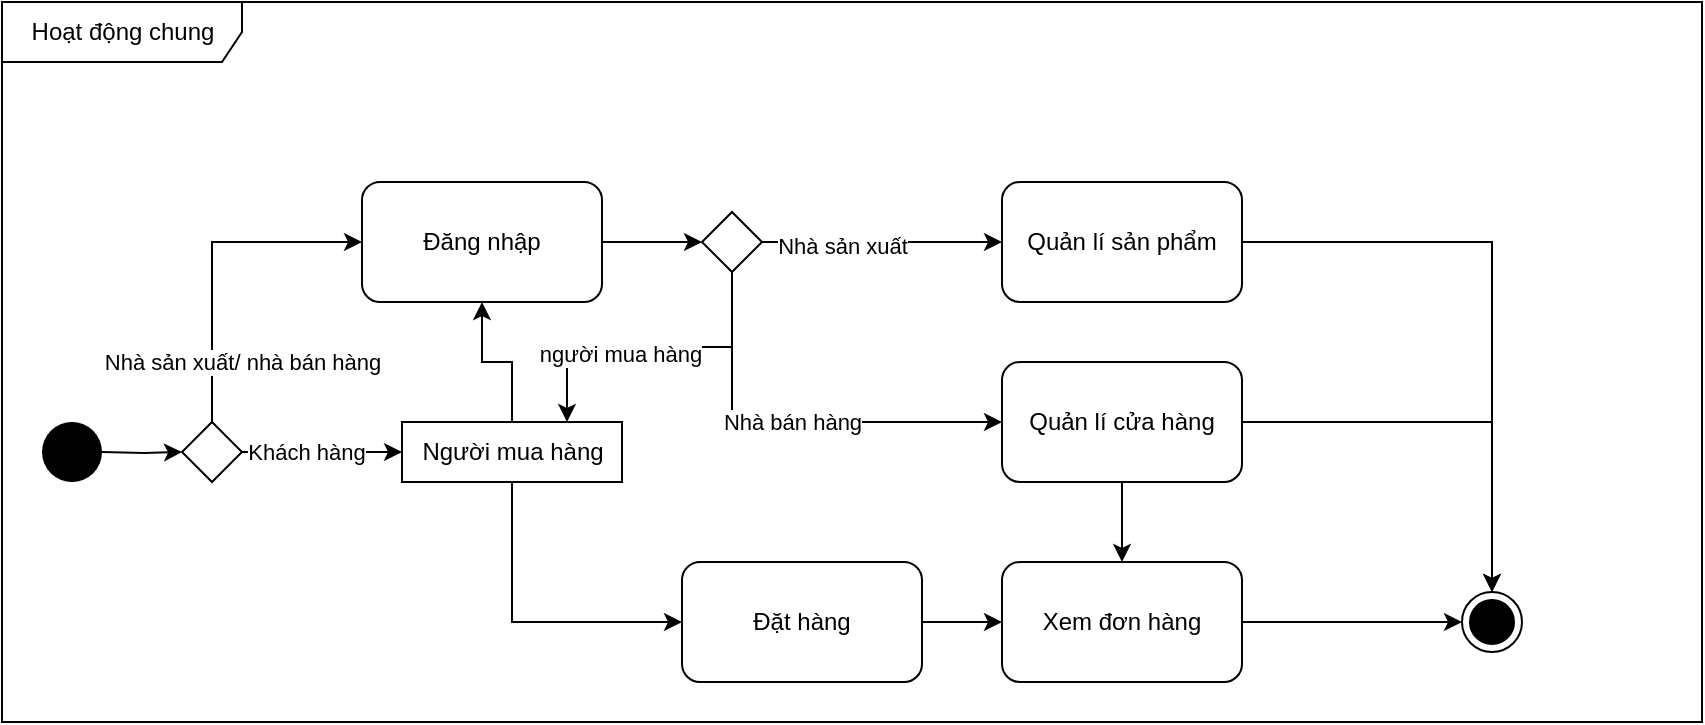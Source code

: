 <mxfile version="19.0.3" type="device" pages="3"><diagram id="btKrW8YKPlCppRNWYtAW" name="activity"><mxGraphModel dx="2109" dy="878" grid="1" gridSize="10" guides="1" tooltips="1" connect="1" arrows="1" fold="1" page="1" pageScale="1" pageWidth="827" pageHeight="1169" math="0" shadow="0"><root><mxCell id="0"/><mxCell id="1" parent="0"/><mxCell id="fymC3AgD46_VW4o_l9z6-1" value="Hoạt động chung" style="shape=umlFrame;tabPosition=left;html=1;boundedLbl=1;labelInHeader=1;width=120;height=30;container=0;" parent="1" vertex="1"><mxGeometry x="-100" y="490" width="850" height="360" as="geometry"/></mxCell><mxCell id="OqGiJLSCZ0HvDSePQEua-55" style="edgeStyle=orthogonalEdgeStyle;rounded=0;orthogonalLoop=1;jettySize=auto;html=1;entryX=0;entryY=0.5;entryDx=0;entryDy=0;" parent="1" source="OqGiJLSCZ0HvDSePQEua-24" target="OqGiJLSCZ0HvDSePQEua-54" edge="1"><mxGeometry relative="1" as="geometry"/></mxCell><mxCell id="OqGiJLSCZ0HvDSePQEua-75" style="edgeStyle=orthogonalEdgeStyle;rounded=0;orthogonalLoop=1;jettySize=auto;html=1;entryX=0.75;entryY=0;entryDx=0;entryDy=0;exitX=0.5;exitY=1;exitDx=0;exitDy=0;" parent="1" source="OqGiJLSCZ0HvDSePQEua-54" target="OqGiJLSCZ0HvDSePQEua-45" edge="1"><mxGeometry relative="1" as="geometry"/></mxCell><mxCell id="OqGiJLSCZ0HvDSePQEua-76" value="người mua hàng" style="edgeLabel;html=1;align=center;verticalAlign=middle;resizable=0;points=[];" parent="OqGiJLSCZ0HvDSePQEua-75" vertex="1" connectable="0"><mxGeometry x="0.191" y="3" relative="1" as="geometry"><mxPoint as="offset"/></mxGeometry></mxCell><mxCell id="OqGiJLSCZ0HvDSePQEua-24" value="Đăng nhập" style="rounded=1;whiteSpace=wrap;html=1;" parent="1" vertex="1"><mxGeometry x="80" y="580" width="120" height="60" as="geometry"/></mxCell><mxCell id="OqGiJLSCZ0HvDSePQEua-64" style="edgeStyle=orthogonalEdgeStyle;rounded=0;orthogonalLoop=1;jettySize=auto;html=1;" parent="1" source="OqGiJLSCZ0HvDSePQEua-25" target="OqGiJLSCZ0HvDSePQEua-34" edge="1"><mxGeometry relative="1" as="geometry"/></mxCell><mxCell id="OqGiJLSCZ0HvDSePQEua-67" style="edgeStyle=orthogonalEdgeStyle;rounded=0;orthogonalLoop=1;jettySize=auto;html=1;" parent="1" source="OqGiJLSCZ0HvDSePQEua-25" target="OqGiJLSCZ0HvDSePQEua-62" edge="1"><mxGeometry relative="1" as="geometry"><mxPoint x="565" y="700" as="targetPoint"/></mxGeometry></mxCell><mxCell id="OqGiJLSCZ0HvDSePQEua-25" value="Quản lí cửa hàng" style="rounded=1;whiteSpace=wrap;html=1;" parent="1" vertex="1"><mxGeometry x="400" y="670" width="120" height="60" as="geometry"/></mxCell><mxCell id="OqGiJLSCZ0HvDSePQEua-68" style="edgeStyle=orthogonalEdgeStyle;rounded=0;orthogonalLoop=1;jettySize=auto;html=1;entryX=0.5;entryY=0;entryDx=0;entryDy=0;" parent="1" source="OqGiJLSCZ0HvDSePQEua-30" target="OqGiJLSCZ0HvDSePQEua-62" edge="1"><mxGeometry relative="1" as="geometry"><mxPoint x="580" y="610" as="targetPoint"/></mxGeometry></mxCell><mxCell id="OqGiJLSCZ0HvDSePQEua-30" value="Quản lí sản phẩm" style="rounded=1;whiteSpace=wrap;html=1;" parent="1" vertex="1"><mxGeometry x="400" y="580" width="120" height="60" as="geometry"/></mxCell><mxCell id="OqGiJLSCZ0HvDSePQEua-49" style="edgeStyle=orthogonalEdgeStyle;rounded=0;orthogonalLoop=1;jettySize=auto;html=1;entryX=0;entryY=0.5;entryDx=0;entryDy=0;" parent="1" source="OqGiJLSCZ0HvDSePQEua-33" target="OqGiJLSCZ0HvDSePQEua-34" edge="1"><mxGeometry relative="1" as="geometry"/></mxCell><mxCell id="OqGiJLSCZ0HvDSePQEua-33" value="Đặt hàng" style="rounded=1;whiteSpace=wrap;html=1;" parent="1" vertex="1"><mxGeometry x="240" y="770" width="120" height="60" as="geometry"/></mxCell><mxCell id="OqGiJLSCZ0HvDSePQEua-65" style="edgeStyle=orthogonalEdgeStyle;rounded=0;orthogonalLoop=1;jettySize=auto;html=1;entryX=0;entryY=0.5;entryDx=0;entryDy=0;" parent="1" source="OqGiJLSCZ0HvDSePQEua-34" target="OqGiJLSCZ0HvDSePQEua-62" edge="1"><mxGeometry relative="1" as="geometry"/></mxCell><mxCell id="OqGiJLSCZ0HvDSePQEua-34" value="Xem đơn hàng" style="rounded=1;whiteSpace=wrap;html=1;" parent="1" vertex="1"><mxGeometry x="400" y="770" width="120" height="60" as="geometry"/></mxCell><mxCell id="OqGiJLSCZ0HvDSePQEua-41" style="edgeStyle=orthogonalEdgeStyle;rounded=0;orthogonalLoop=1;jettySize=auto;html=1;entryX=0;entryY=0.5;entryDx=0;entryDy=0;" parent="1" target="OqGiJLSCZ0HvDSePQEua-40" edge="1"><mxGeometry relative="1" as="geometry"><mxPoint x="-50" y="715" as="sourcePoint"/></mxGeometry></mxCell><mxCell id="OqGiJLSCZ0HvDSePQEua-42" style="edgeStyle=orthogonalEdgeStyle;rounded=0;orthogonalLoop=1;jettySize=auto;html=1;entryX=0;entryY=0.5;entryDx=0;entryDy=0;" parent="1" source="OqGiJLSCZ0HvDSePQEua-40" target="OqGiJLSCZ0HvDSePQEua-45" edge="1"><mxGeometry relative="1" as="geometry"/></mxCell><mxCell id="OqGiJLSCZ0HvDSePQEua-43" value="Khách hàng" style="edgeLabel;html=1;align=center;verticalAlign=middle;resizable=0;points=[];" parent="OqGiJLSCZ0HvDSePQEua-42" vertex="1" connectable="0"><mxGeometry x="-0.206" relative="1" as="geometry"><mxPoint as="offset"/></mxGeometry></mxCell><mxCell id="OqGiJLSCZ0HvDSePQEua-50" style="edgeStyle=orthogonalEdgeStyle;rounded=0;orthogonalLoop=1;jettySize=auto;html=1;entryX=0;entryY=0.5;entryDx=0;entryDy=0;exitX=0.5;exitY=0;exitDx=0;exitDy=0;" parent="1" source="OqGiJLSCZ0HvDSePQEua-40" target="OqGiJLSCZ0HvDSePQEua-24" edge="1"><mxGeometry relative="1" as="geometry"/></mxCell><mxCell id="OqGiJLSCZ0HvDSePQEua-51" value="Nhà sản xuất/ nhà bán hàng" style="edgeLabel;html=1;align=center;verticalAlign=middle;resizable=0;points=[];" parent="OqGiJLSCZ0HvDSePQEua-50" vertex="1" connectable="0"><mxGeometry x="-0.128" y="1" relative="1" as="geometry"><mxPoint x="16" y="42" as="offset"/></mxGeometry></mxCell><mxCell id="OqGiJLSCZ0HvDSePQEua-40" value="" style="rhombus;" parent="1" vertex="1"><mxGeometry x="-10" y="700" width="30" height="30" as="geometry"/></mxCell><mxCell id="OqGiJLSCZ0HvDSePQEua-46" style="edgeStyle=orthogonalEdgeStyle;rounded=0;orthogonalLoop=1;jettySize=auto;html=1;entryX=0.5;entryY=1;entryDx=0;entryDy=0;" parent="1" source="OqGiJLSCZ0HvDSePQEua-45" target="OqGiJLSCZ0HvDSePQEua-24" edge="1"><mxGeometry relative="1" as="geometry"/></mxCell><mxCell id="OqGiJLSCZ0HvDSePQEua-47" style="edgeStyle=orthogonalEdgeStyle;rounded=0;orthogonalLoop=1;jettySize=auto;html=1;entryX=0;entryY=0.5;entryDx=0;entryDy=0;exitX=0.5;exitY=1;exitDx=0;exitDy=0;" parent="1" source="OqGiJLSCZ0HvDSePQEua-45" target="OqGiJLSCZ0HvDSePQEua-33" edge="1"><mxGeometry relative="1" as="geometry"><mxPoint x="140" y="770" as="targetPoint"/></mxGeometry></mxCell><mxCell id="OqGiJLSCZ0HvDSePQEua-45" value="Người mua hàng" style="text;html=1;align=center;verticalAlign=middle;dashed=0;fillColor=#ffffff;strokeColor=#000000;" parent="1" vertex="1"><mxGeometry x="100" y="700" width="110" height="30" as="geometry"/></mxCell><mxCell id="OqGiJLSCZ0HvDSePQEua-56" style="edgeStyle=orthogonalEdgeStyle;rounded=0;orthogonalLoop=1;jettySize=auto;html=1;entryX=0;entryY=0.5;entryDx=0;entryDy=0;" parent="1" source="OqGiJLSCZ0HvDSePQEua-54" target="OqGiJLSCZ0HvDSePQEua-30" edge="1"><mxGeometry relative="1" as="geometry"/></mxCell><mxCell id="OqGiJLSCZ0HvDSePQEua-58" value="Nhà sản xuất" style="edgeLabel;html=1;align=center;verticalAlign=middle;resizable=0;points=[];" parent="OqGiJLSCZ0HvDSePQEua-56" vertex="1" connectable="0"><mxGeometry x="-0.333" y="-2" relative="1" as="geometry"><mxPoint as="offset"/></mxGeometry></mxCell><mxCell id="OqGiJLSCZ0HvDSePQEua-57" value="Nhà bán hàng" style="edgeStyle=orthogonalEdgeStyle;rounded=0;orthogonalLoop=1;jettySize=auto;html=1;entryX=0;entryY=0.5;entryDx=0;entryDy=0;exitX=0.5;exitY=1;exitDx=0;exitDy=0;" parent="1" source="OqGiJLSCZ0HvDSePQEua-54" target="OqGiJLSCZ0HvDSePQEua-25" edge="1"><mxGeometry relative="1" as="geometry"/></mxCell><mxCell id="OqGiJLSCZ0HvDSePQEua-54" value="" style="rhombus;" parent="1" vertex="1"><mxGeometry x="250" y="595" width="30" height="30" as="geometry"/></mxCell><mxCell id="OqGiJLSCZ0HvDSePQEua-62" value="" style="ellipse;html=1;shape=endState;fillColor=#000000;strokeColor=#000000;" parent="1" vertex="1"><mxGeometry x="630" y="785" width="30" height="30" as="geometry"/></mxCell><mxCell id="OqGiJLSCZ0HvDSePQEua-63" value="" style="ellipse;fillColor=#000000;strokeColor=none;" parent="1" vertex="1"><mxGeometry x="-80" y="700" width="30" height="30" as="geometry"/></mxCell></root></mxGraphModel></diagram><diagram id="sOIwMIOoaQiv2LvHlsvz" name="login"><mxGraphModel dx="884" dy="606" grid="1" gridSize="10" guides="1" tooltips="1" connect="1" arrows="1" fold="1" page="1" pageScale="1" pageWidth="850" pageHeight="1100" math="0" shadow="0"><root><mxCell id="0"/><mxCell id="1" parent="0"/><mxCell id="Or1Ey2m2fdcaZHawC0Wx-28" value="Người mua hàng, nhà sản xuất, nhà bán hàng" style="shape=umlFrame;tabPosition=left;html=1;boundedLbl=1;labelInHeader=1;width=340;height=30;" vertex="1" parent="1"><mxGeometry x="140" y="100" width="560" height="370" as="geometry"/></mxCell><mxCell id="Or1Ey2m2fdcaZHawC0Wx-1" style="edgeStyle=orthogonalEdgeStyle;rounded=0;orthogonalLoop=1;jettySize=auto;html=1;entryX=0;entryY=0.5;entryDx=0;entryDy=0;" edge="1" parent="1" source="Or1Ey2m2fdcaZHawC0Wx-2" target="Or1Ey2m2fdcaZHawC0Wx-6"><mxGeometry relative="1" as="geometry"/></mxCell><mxCell id="Or1Ey2m2fdcaZHawC0Wx-2" value="" style="ellipse;fillColor=#000000;strokeColor=none;" vertex="1" parent="1"><mxGeometry x="160" y="335" width="30" height="30" as="geometry"/></mxCell><mxCell id="Or1Ey2m2fdcaZHawC0Wx-3" value="chưa có tài khoản" style="edgeStyle=orthogonalEdgeStyle;rounded=0;orthogonalLoop=1;jettySize=auto;html=1;entryX=0;entryY=0.5;entryDx=0;entryDy=0;exitX=0.5;exitY=1;exitDx=0;exitDy=0;" edge="1" parent="1" source="Or1Ey2m2fdcaZHawC0Wx-6" target="Or1Ey2m2fdcaZHawC0Wx-13"><mxGeometry x="-0.438" relative="1" as="geometry"><mxPoint as="offset"/></mxGeometry></mxCell><mxCell id="Or1Ey2m2fdcaZHawC0Wx-4" value="đã có tài khoản" style="edgeStyle=orthogonalEdgeStyle;rounded=0;orthogonalLoop=1;jettySize=auto;html=1;entryX=0;entryY=0.5;entryDx=0;entryDy=0;" edge="1" parent="1" source="Or1Ey2m2fdcaZHawC0Wx-6" target="Or1Ey2m2fdcaZHawC0Wx-8"><mxGeometry relative="1" as="geometry"/></mxCell><mxCell id="Or1Ey2m2fdcaZHawC0Wx-5" value="quên mật khẩu" style="edgeStyle=orthogonalEdgeStyle;rounded=0;orthogonalLoop=1;jettySize=auto;html=1;entryX=0;entryY=0.5;entryDx=0;entryDy=0;exitX=0.5;exitY=0;exitDx=0;exitDy=0;" edge="1" parent="1" source="Or1Ey2m2fdcaZHawC0Wx-6" target="Or1Ey2m2fdcaZHawC0Wx-15"><mxGeometry x="-0.437" y="-5" relative="1" as="geometry"><mxPoint as="offset"/></mxGeometry></mxCell><mxCell id="Or1Ey2m2fdcaZHawC0Wx-6" value="" style="rhombus;" vertex="1" parent="1"><mxGeometry x="220" y="335" width="30" height="30" as="geometry"/></mxCell><mxCell id="Or1Ey2m2fdcaZHawC0Wx-7" style="edgeStyle=orthogonalEdgeStyle;rounded=0;orthogonalLoop=1;jettySize=auto;html=1;entryX=0;entryY=0.5;entryDx=0;entryDy=0;" edge="1" parent="1" source="Or1Ey2m2fdcaZHawC0Wx-8" target="Or1Ey2m2fdcaZHawC0Wx-10"><mxGeometry relative="1" as="geometry"/></mxCell><mxCell id="Or1Ey2m2fdcaZHawC0Wx-29" style="rounded=0;orthogonalLoop=1;jettySize=auto;html=1;endArrow=classic;endFill=1;" edge="1" parent="1" source="Or1Ey2m2fdcaZHawC0Wx-8" target="Or1Ey2m2fdcaZHawC0Wx-27"><mxGeometry relative="1" as="geometry"/></mxCell><mxCell id="Or1Ey2m2fdcaZHawC0Wx-8" value="Đăng nhập" style="html=1;align=center;verticalAlign=top;rounded=1;absoluteArcSize=1;arcSize=10;dashed=0;" vertex="1" parent="1"><mxGeometry x="350" y="330" width="140" height="40" as="geometry"/></mxCell><mxCell id="Or1Ey2m2fdcaZHawC0Wx-9" style="edgeStyle=orthogonalEdgeStyle;rounded=0;orthogonalLoop=1;jettySize=auto;html=1;entryX=0.5;entryY=0;entryDx=0;entryDy=0;" edge="1" parent="1" source="Or1Ey2m2fdcaZHawC0Wx-10" target="Or1Ey2m2fdcaZHawC0Wx-27"><mxGeometry relative="1" as="geometry"/></mxCell><mxCell id="Or1Ey2m2fdcaZHawC0Wx-10" value="Đăng xuất" style="html=1;align=center;verticalAlign=top;rounded=1;absoluteArcSize=1;arcSize=10;dashed=0;" vertex="1" parent="1"><mxGeometry x="530" y="330" width="140" height="40" as="geometry"/></mxCell><mxCell id="Or1Ey2m2fdcaZHawC0Wx-11" style="edgeStyle=orthogonalEdgeStyle;rounded=0;orthogonalLoop=1;jettySize=auto;html=1;entryX=0.5;entryY=1;entryDx=0;entryDy=0;" edge="1" parent="1" source="Or1Ey2m2fdcaZHawC0Wx-13" target="Or1Ey2m2fdcaZHawC0Wx-8"><mxGeometry relative="1" as="geometry"/></mxCell><mxCell id="Or1Ey2m2fdcaZHawC0Wx-12" style="edgeStyle=orthogonalEdgeStyle;rounded=0;orthogonalLoop=1;jettySize=auto;html=1;entryX=0;entryY=0.5;entryDx=0;entryDy=0;" edge="1" parent="1" source="Or1Ey2m2fdcaZHawC0Wx-13" target="Or1Ey2m2fdcaZHawC0Wx-27"><mxGeometry relative="1" as="geometry"/></mxCell><mxCell id="Or1Ey2m2fdcaZHawC0Wx-13" value="Đăng ký" style="html=1;align=center;verticalAlign=top;rounded=1;absoluteArcSize=1;arcSize=10;dashed=0;" vertex="1" parent="1"><mxGeometry x="350" y="410" width="140" height="40" as="geometry"/></mxCell><mxCell id="Or1Ey2m2fdcaZHawC0Wx-14" style="edgeStyle=orthogonalEdgeStyle;rounded=0;orthogonalLoop=1;jettySize=auto;html=1;entryX=0.496;entryY=1.08;entryDx=0;entryDy=0;entryPerimeter=0;" edge="1" parent="1" source="Or1Ey2m2fdcaZHawC0Wx-15" target="Or1Ey2m2fdcaZHawC0Wx-17"><mxGeometry relative="1" as="geometry"/></mxCell><mxCell id="Or1Ey2m2fdcaZHawC0Wx-15" value="Lấy lại mật khẩu" style="html=1;align=center;verticalAlign=top;rounded=1;absoluteArcSize=1;arcSize=10;dashed=0;" vertex="1" parent="1"><mxGeometry x="350" y="250" width="140" height="40" as="geometry"/></mxCell><mxCell id="Or1Ey2m2fdcaZHawC0Wx-16" style="edgeStyle=orthogonalEdgeStyle;rounded=0;orthogonalLoop=1;jettySize=auto;html=1;entryX=0;entryY=0.5;entryDx=0;entryDy=0;" edge="1" parent="1" source="Or1Ey2m2fdcaZHawC0Wx-17" target="Or1Ey2m2fdcaZHawC0Wx-22"><mxGeometry relative="1" as="geometry"/></mxCell><mxCell id="Or1Ey2m2fdcaZHawC0Wx-17" value="Lấy mã xác nhận&lt;br&gt;ở hộp thư điện tử" style="html=1;align=center;verticalAlign=top;rounded=1;absoluteArcSize=1;arcSize=10;dashed=0;" vertex="1" parent="1"><mxGeometry x="350" y="170" width="140" height="40" as="geometry"/></mxCell><mxCell id="Or1Ey2m2fdcaZHawC0Wx-18" style="edgeStyle=orthogonalEdgeStyle;rounded=0;orthogonalLoop=1;jettySize=auto;html=1;entryX=1;entryY=0.5;entryDx=0;entryDy=0;exitX=0.5;exitY=0;exitDx=0;exitDy=0;" edge="1" parent="1" source="Or1Ey2m2fdcaZHawC0Wx-20" target="Or1Ey2m2fdcaZHawC0Wx-15"><mxGeometry relative="1" as="geometry"/></mxCell><mxCell id="Or1Ey2m2fdcaZHawC0Wx-19" style="edgeStyle=orthogonalEdgeStyle;rounded=0;orthogonalLoop=1;jettySize=auto;html=1;entryX=0.5;entryY=0;entryDx=0;entryDy=0;" edge="1" parent="1" source="Or1Ey2m2fdcaZHawC0Wx-20" target="Or1Ey2m2fdcaZHawC0Wx-8"><mxGeometry relative="1" as="geometry"/></mxCell><mxCell id="Or1Ey2m2fdcaZHawC0Wx-20" value="Username" style="text;html=1;align=center;verticalAlign=middle;dashed=0;fillColor=#ffffff;strokeColor=#000000;" vertex="1" parent="1"><mxGeometry x="555" y="290" width="60" height="30" as="geometry"/></mxCell><mxCell id="Or1Ey2m2fdcaZHawC0Wx-21" style="edgeStyle=orthogonalEdgeStyle;rounded=0;orthogonalLoop=1;jettySize=auto;html=1;entryX=1;entryY=0.5;entryDx=0;entryDy=0;exitX=1;exitY=0.5;exitDx=0;exitDy=0;" edge="1" parent="1" source="Or1Ey2m2fdcaZHawC0Wx-22" target="Or1Ey2m2fdcaZHawC0Wx-27"><mxGeometry relative="1" as="geometry"/></mxCell><mxCell id="Or1Ey2m2fdcaZHawC0Wx-22" value="Lấy lại mật khẩu" style="html=1;align=center;verticalAlign=top;rounded=1;absoluteArcSize=1;arcSize=10;dashed=0;" vertex="1" parent="1"><mxGeometry x="520" y="170" width="140" height="40" as="geometry"/></mxCell><mxCell id="Or1Ey2m2fdcaZHawC0Wx-23" value="" style="edgeStyle=orthogonalEdgeStyle;rounded=0;orthogonalLoop=1;jettySize=auto;html=1;entryX=0.176;entryY=-0.013;entryDx=0;entryDy=0;entryPerimeter=0;" edge="1" parent="1" source="Or1Ey2m2fdcaZHawC0Wx-24" target="Or1Ey2m2fdcaZHawC0Wx-22"><mxGeometry relative="1" as="geometry"/></mxCell><mxCell id="Or1Ey2m2fdcaZHawC0Wx-24" value="OTP" style="text;html=1;align=center;verticalAlign=middle;dashed=0;fillColor=#ffffff;strokeColor=#000000;" vertex="1" parent="1"><mxGeometry x="514" y="120" width="60" height="30" as="geometry"/></mxCell><mxCell id="Or1Ey2m2fdcaZHawC0Wx-25" style="edgeStyle=orthogonalEdgeStyle;rounded=0;orthogonalLoop=1;jettySize=auto;html=1;entryX=0.75;entryY=0;entryDx=0;entryDy=0;" edge="1" parent="1" source="Or1Ey2m2fdcaZHawC0Wx-26" target="Or1Ey2m2fdcaZHawC0Wx-22"><mxGeometry relative="1" as="geometry"/></mxCell><mxCell id="Or1Ey2m2fdcaZHawC0Wx-26" value="new password" style="text;html=1;align=center;verticalAlign=middle;dashed=0;fillColor=#ffffff;strokeColor=#000000;" vertex="1" parent="1"><mxGeometry x="580" y="120" width="90" height="30" as="geometry"/></mxCell><mxCell id="Or1Ey2m2fdcaZHawC0Wx-27" value="" style="ellipse;html=1;shape=endState;fillColor=#000000;strokeColor=#000000;" vertex="1" parent="1"><mxGeometry x="585" y="415" width="30" height="30" as="geometry"/></mxCell></root></mxGraphModel></diagram><diagram id="mVD5xnmEcA54h4uo6qPH" name="notification"><mxGraphModel dx="1603" dy="1098" grid="1" gridSize="10" guides="1" tooltips="1" connect="1" arrows="1" fold="1" page="1" pageScale="1" pageWidth="850" pageHeight="1100" math="0" shadow="0"><root><mxCell id="0"/><mxCell id="1" parent="0"/><mxCell id="sGp64m1-Q1VY3CDbPfU0-1" value="Nhà bán hàng" style="shape=umlFrame;tabPosition=left;html=1;boundedLbl=1;labelInHeader=1;width=90;height=30;" vertex="1" parent="1"><mxGeometry x="190" y="160" width="530" height="300" as="geometry"/></mxCell><mxCell id="sGp64m1-Q1VY3CDbPfU0-2" style="edgeStyle=orthogonalEdgeStyle;rounded=0;orthogonalLoop=1;jettySize=auto;html=1;entryX=0;entryY=0;entryDx=0;entryDy=20;entryPerimeter=0;" edge="1" parent="1" source="sGp64m1-Q1VY3CDbPfU0-3" target="sGp64m1-Q1VY3CDbPfU0-5"><mxGeometry relative="1" as="geometry"/></mxCell><mxCell id="sGp64m1-Q1VY3CDbPfU0-3" value="Chọn người gửi" style="html=1;align=center;verticalAlign=top;rounded=1;absoluteArcSize=1;arcSize=10;dashed=0;" vertex="1" parent="1"><mxGeometry x="340" y="240" width="140" height="40" as="geometry"/></mxCell><mxCell id="sGp64m1-Q1VY3CDbPfU0-4" style="edgeStyle=orthogonalEdgeStyle;rounded=0;orthogonalLoop=1;jettySize=auto;html=1;entryX=0.5;entryY=0;entryDx=0;entryDy=0;" edge="1" parent="1" source="sGp64m1-Q1VY3CDbPfU0-5" target="sGp64m1-Q1VY3CDbPfU0-20"><mxGeometry relative="1" as="geometry"/></mxCell><mxCell id="sGp64m1-Q1VY3CDbPfU0-5" value="Gửi thông báo" style="html=1;shape=mxgraph.infographic.ribbonSimple;notch1=0;notch2=20;align=center;verticalAlign=middle;fontSize=14;fontStyle=0;fillColor=#FFFFFF;" vertex="1" parent="1"><mxGeometry x="540" y="240" width="160" height="40" as="geometry"/></mxCell><mxCell id="sGp64m1-Q1VY3CDbPfU0-6" style="edgeStyle=orthogonalEdgeStyle;rounded=0;orthogonalLoop=1;jettySize=auto;html=1;entryX=0.5;entryY=1;entryDx=0;entryDy=0;" edge="1" parent="1" source="sGp64m1-Q1VY3CDbPfU0-7" target="sGp64m1-Q1VY3CDbPfU0-20"><mxGeometry relative="1" as="geometry"/></mxCell><mxCell id="sGp64m1-Q1VY3CDbPfU0-7" value="Đánh dấu đã đọc" style="html=1;shape=mxgraph.infographic.ribbonSimple;notch1=20;notch2=0;align=center;verticalAlign=middle;fontSize=14;fontStyle=0;fillColor=#FFFFFF;flipH=0;spacingRight=0;spacingLeft=14;" vertex="1" parent="1"><mxGeometry x="340" y="400" width="170" height="40" as="geometry"/></mxCell><mxCell id="sGp64m1-Q1VY3CDbPfU0-8" style="edgeStyle=orthogonalEdgeStyle;rounded=0;orthogonalLoop=1;jettySize=auto;html=1;" edge="1" parent="1" source="sGp64m1-Q1VY3CDbPfU0-9"><mxGeometry relative="1" as="geometry"><mxPoint x="640" y="240" as="targetPoint"/></mxGeometry></mxCell><mxCell id="sGp64m1-Q1VY3CDbPfU0-9" value="Nội dung" style="text;align=center;verticalAlign=middle;dashed=0;fillColor=#ffffff;strokeColor=#000000;" vertex="1" parent="1"><mxGeometry x="600" y="180" width="80" height="30" as="geometry"/></mxCell><mxCell id="sGp64m1-Q1VY3CDbPfU0-10" style="edgeStyle=orthogonalEdgeStyle;rounded=0;orthogonalLoop=1;jettySize=auto;html=1;entryX=0.063;entryY=0;entryDx=0;entryDy=0;entryPerimeter=0;" edge="1" parent="1" source="sGp64m1-Q1VY3CDbPfU0-11" target="sGp64m1-Q1VY3CDbPfU0-5"><mxGeometry relative="1" as="geometry"/></mxCell><mxCell id="sGp64m1-Q1VY3CDbPfU0-11" value="Kênh gửi" style="text;align=center;verticalAlign=middle;dashed=0;fillColor=#ffffff;strokeColor=#000000;" vertex="1" parent="1"><mxGeometry x="510" y="180" width="80" height="30" as="geometry"/></mxCell><mxCell id="sGp64m1-Q1VY3CDbPfU0-12" style="edgeStyle=orthogonalEdgeStyle;rounded=0;orthogonalLoop=1;jettySize=auto;html=1;" edge="1" parent="1" source="sGp64m1-Q1VY3CDbPfU0-13" target="sGp64m1-Q1VY3CDbPfU0-20"><mxGeometry relative="1" as="geometry"/></mxCell><mxCell id="sGp64m1-Q1VY3CDbPfU0-13" value="Nhập thông tin&lt;br&gt;hộp thư điện tử" style="html=1;align=center;verticalAlign=top;rounded=1;absoluteArcSize=1;arcSize=10;dashed=0;" vertex="1" parent="1"><mxGeometry x="340" y="320" width="140" height="40" as="geometry"/></mxCell><mxCell id="sGp64m1-Q1VY3CDbPfU0-14" style="edgeStyle=orthogonalEdgeStyle;rounded=0;orthogonalLoop=1;jettySize=auto;html=1;entryX=0.133;entryY=0.5;entryDx=0;entryDy=0;entryPerimeter=0;" edge="1" parent="1" source="sGp64m1-Q1VY3CDbPfU0-15" target="sGp64m1-Q1VY3CDbPfU0-19"><mxGeometry relative="1" as="geometry"/></mxCell><mxCell id="sGp64m1-Q1VY3CDbPfU0-15" value="" style="ellipse;fillColor=#000000;strokeColor=none;" vertex="1" parent="1"><mxGeometry x="200" y="325" width="30" height="30" as="geometry"/></mxCell><mxCell id="sGp64m1-Q1VY3CDbPfU0-16" style="edgeStyle=orthogonalEdgeStyle;rounded=0;orthogonalLoop=1;jettySize=auto;html=1;entryX=0;entryY=0.5;entryDx=0;entryDy=0;" edge="1" parent="1" source="sGp64m1-Q1VY3CDbPfU0-19" target="sGp64m1-Q1VY3CDbPfU0-3"><mxGeometry relative="1" as="geometry"><Array as="points"><mxPoint x="310" y="340"/><mxPoint x="310" y="260"/></Array></mxGeometry></mxCell><mxCell id="sGp64m1-Q1VY3CDbPfU0-17" style="edgeStyle=orthogonalEdgeStyle;rounded=0;orthogonalLoop=1;jettySize=auto;html=1;entryX=0;entryY=0.5;entryDx=0;entryDy=0;" edge="1" parent="1" source="sGp64m1-Q1VY3CDbPfU0-19" target="sGp64m1-Q1VY3CDbPfU0-13"><mxGeometry relative="1" as="geometry"/></mxCell><mxCell id="sGp64m1-Q1VY3CDbPfU0-18" style="edgeStyle=orthogonalEdgeStyle;rounded=0;orthogonalLoop=1;jettySize=auto;html=1;entryX=0;entryY=0;entryDx=20;entryDy=20;entryPerimeter=0;" edge="1" parent="1" source="sGp64m1-Q1VY3CDbPfU0-19" target="sGp64m1-Q1VY3CDbPfU0-7"><mxGeometry relative="1" as="geometry"><Array as="points"><mxPoint x="310" y="340"/><mxPoint x="310" y="420"/></Array></mxGeometry></mxCell><mxCell id="sGp64m1-Q1VY3CDbPfU0-19" value="" style="html=1;points=[];perimeter=orthogonalPerimeter;fillColor=#000000;strokeColor=none;" vertex="1" parent="1"><mxGeometry x="260" y="300" width="5" height="80" as="geometry"/></mxCell><mxCell id="sGp64m1-Q1VY3CDbPfU0-20" value="" style="ellipse;html=1;shape=endState;fillColor=#000000;strokeColor=#000000;" vertex="1" parent="1"><mxGeometry x="605" y="325" width="30" height="30" as="geometry"/></mxCell><mxCell id="sGp64m1-Q1VY3CDbPfU0-21" value="Người mua hàng" style="shape=umlFrame;tabPosition=left;html=1;boundedLbl=1;labelInHeader=1;width=110;height=30;" vertex="1" parent="1"><mxGeometry x="190" y="490" width="220" height="200" as="geometry"/></mxCell><mxCell id="sGp64m1-Q1VY3CDbPfU0-34" style="edgeStyle=orthogonalEdgeStyle;rounded=0;orthogonalLoop=1;jettySize=auto;html=1;entryX=0;entryY=0.5;entryDx=0;entryDy=0;" edge="1" parent="1" source="sGp64m1-Q1VY3CDbPfU0-35" target="bAFclWf77tvO4i2DJ1OV-1"><mxGeometry relative="1" as="geometry"><mxPoint x="250.665" y="670" as="targetPoint"/></mxGeometry></mxCell><mxCell id="sGp64m1-Q1VY3CDbPfU0-35" value="" style="ellipse;fillColor=#000000;strokeColor=none;" vertex="1" parent="1"><mxGeometry x="200" y="550" width="30" height="30" as="geometry"/></mxCell><mxCell id="bAFclWf77tvO4i2DJ1OV-5" style="edgeStyle=none;rounded=0;orthogonalLoop=1;jettySize=auto;html=1;entryX=0;entryY=0.5;entryDx=0;entryDy=0;endArrow=classic;endFill=1;" edge="1" parent="1" source="bAFclWf77tvO4i2DJ1OV-1" target="bAFclWf77tvO4i2DJ1OV-3"><mxGeometry relative="1" as="geometry"/></mxCell><mxCell id="bAFclWf77tvO4i2DJ1OV-1" value="Tạo đơn hàng" style="html=1;align=center;verticalAlign=top;rounded=1;absoluteArcSize=1;arcSize=10;dashed=0;" vertex="1" parent="1"><mxGeometry x="260" y="545" width="140" height="40" as="geometry"/></mxCell><mxCell id="bAFclWf77tvO4i2DJ1OV-2" value="Hệ thống" style="shape=umlFrame;tabPosition=left;html=1;boundedLbl=1;labelInHeader=1;width=110;height=30;" vertex="1" parent="1"><mxGeometry x="410" y="490" width="310" height="200" as="geometry"/></mxCell><mxCell id="bAFclWf77tvO4i2DJ1OV-6" style="edgeStyle=none;rounded=0;orthogonalLoop=1;jettySize=auto;html=1;entryX=0;entryY=0;entryDx=35;entryDy=0;entryPerimeter=0;endArrow=classic;endFill=1;" edge="1" parent="1" source="bAFclWf77tvO4i2DJ1OV-3" target="bAFclWf77tvO4i2DJ1OV-4"><mxGeometry relative="1" as="geometry"/></mxCell><mxCell id="bAFclWf77tvO4i2DJ1OV-3" value="Tìm người quản lí&lt;br&gt;cửa hàng" style="html=1;align=center;verticalAlign=top;rounded=1;absoluteArcSize=1;arcSize=10;dashed=0;" vertex="1" parent="1"><mxGeometry x="495" y="545" width="140" height="40" as="geometry"/></mxCell><mxCell id="bAFclWf77tvO4i2DJ1OV-4" value="Gửi thông báo" style="html=1;shape=mxgraph.infographic.ribbonSimple;notch1=0;notch2=20;align=center;verticalAlign=middle;fontSize=14;fontStyle=0;fillColor=#FFFFFF;" vertex="1" parent="1"><mxGeometry x="530" y="640" width="160" height="40" as="geometry"/></mxCell><mxCell id="bAFclWf77tvO4i2DJ1OV-7" value="Email" style="text;align=center;verticalAlign=middle;dashed=0;fillColor=#ffffff;strokeColor=#000000;" vertex="1" parent="1"><mxGeometry x="415" y="645" width="80" height="30" as="geometry"/></mxCell><mxCell id="bAFclWf77tvO4i2DJ1OV-8" style="edgeStyle=orthogonalEdgeStyle;rounded=0;orthogonalLoop=1;jettySize=auto;html=1;entryX=0;entryY=0;entryDx=0;entryDy=20;entryPerimeter=0;exitX=1;exitY=0.5;exitDx=0;exitDy=0;" edge="1" parent="1" source="bAFclWf77tvO4i2DJ1OV-7" target="bAFclWf77tvO4i2DJ1OV-4"><mxGeometry relative="1" as="geometry"><mxPoint x="560" y="220" as="sourcePoint"/><mxPoint x="560.08" y="250" as="targetPoint"/></mxGeometry></mxCell></root></mxGraphModel></diagram></mxfile>